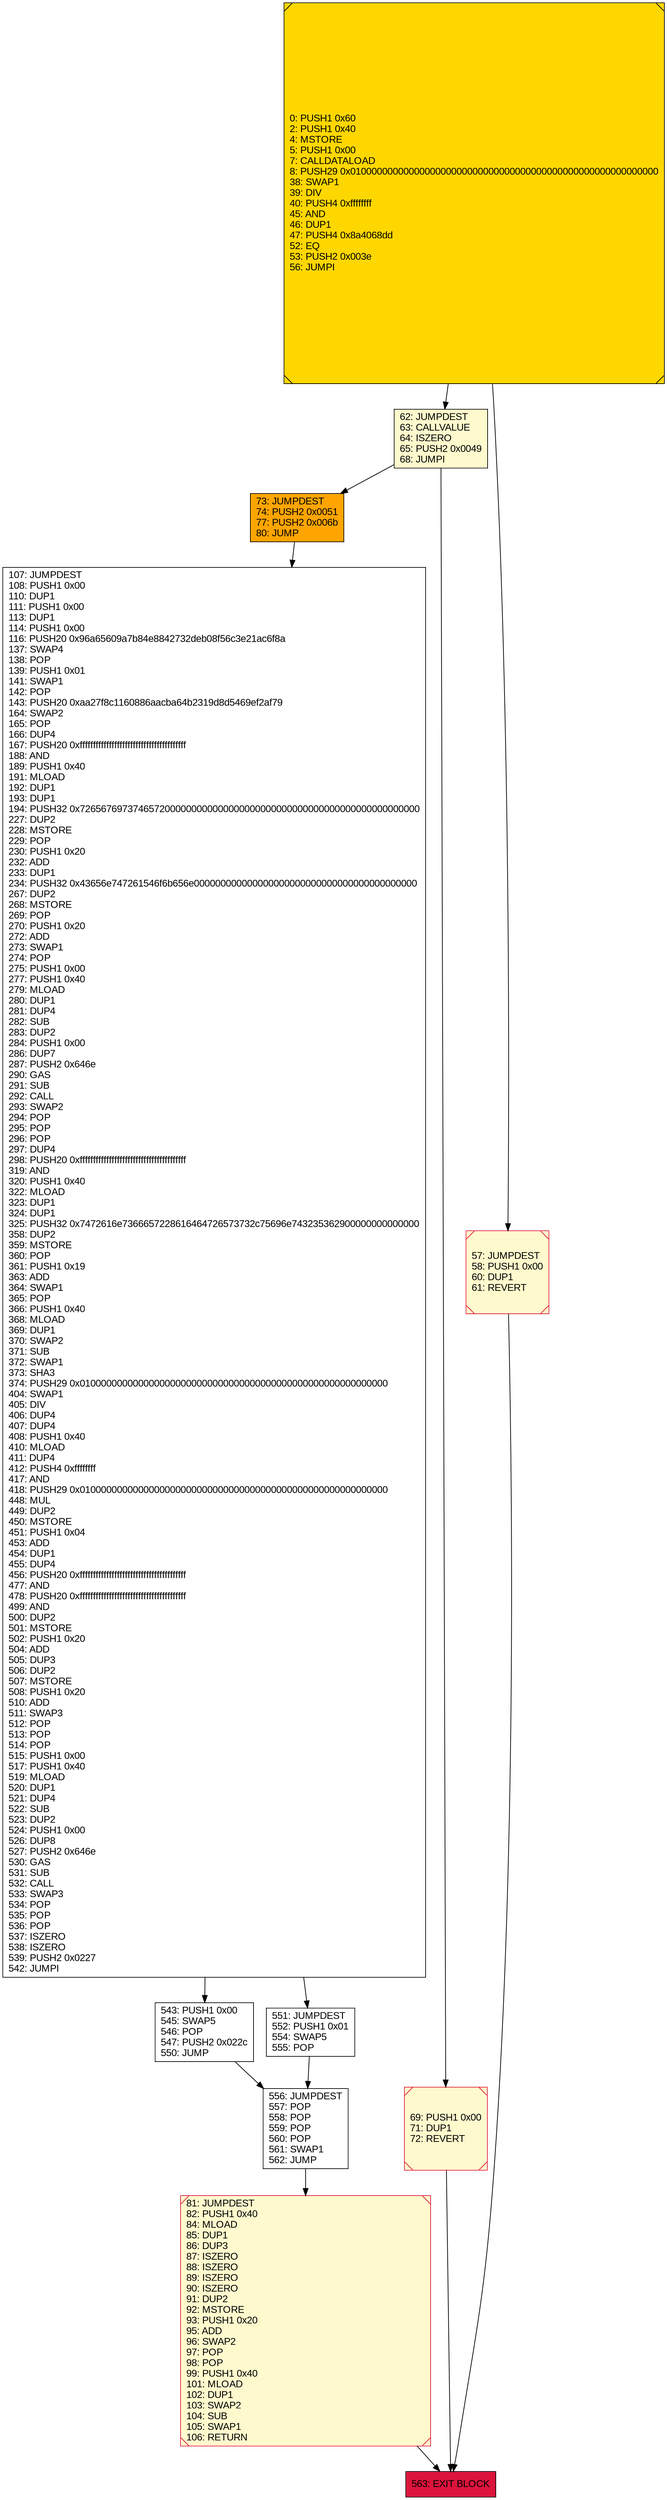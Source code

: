 digraph G {
bgcolor=transparent rankdir=UD;
node [shape=box style=filled color=black fillcolor=white fontname=arial fontcolor=black];
0 [label="0: PUSH1 0x60\l2: PUSH1 0x40\l4: MSTORE\l5: PUSH1 0x00\l7: CALLDATALOAD\l8: PUSH29 0x0100000000000000000000000000000000000000000000000000000000\l38: SWAP1\l39: DIV\l40: PUSH4 0xffffffff\l45: AND\l46: DUP1\l47: PUSH4 0x8a4068dd\l52: EQ\l53: PUSH2 0x003e\l56: JUMPI\l" fillcolor=lemonchiffon shape=Msquare fillcolor=gold ];
62 [label="62: JUMPDEST\l63: CALLVALUE\l64: ISZERO\l65: PUSH2 0x0049\l68: JUMPI\l" fillcolor=lemonchiffon ];
73 [label="73: JUMPDEST\l74: PUSH2 0x0051\l77: PUSH2 0x006b\l80: JUMP\l" fillcolor=orange ];
563 [label="563: EXIT BLOCK\l" fillcolor=crimson ];
556 [label="556: JUMPDEST\l557: POP\l558: POP\l559: POP\l560: POP\l561: SWAP1\l562: JUMP\l" ];
69 [label="69: PUSH1 0x00\l71: DUP1\l72: REVERT\l" fillcolor=lemonchiffon shape=Msquare color=crimson ];
107 [label="107: JUMPDEST\l108: PUSH1 0x00\l110: DUP1\l111: PUSH1 0x00\l113: DUP1\l114: PUSH1 0x00\l116: PUSH20 0x96a65609a7b84e8842732deb08f56c3e21ac6f8a\l137: SWAP4\l138: POP\l139: PUSH1 0x01\l141: SWAP1\l142: POP\l143: PUSH20 0xaa27f8c1160886aacba64b2319d8d5469ef2af79\l164: SWAP2\l165: POP\l166: DUP4\l167: PUSH20 0xffffffffffffffffffffffffffffffffffffffff\l188: AND\l189: PUSH1 0x40\l191: MLOAD\l192: DUP1\l193: DUP1\l194: PUSH32 0x7265676973746572000000000000000000000000000000000000000000000000\l227: DUP2\l228: MSTORE\l229: POP\l230: PUSH1 0x20\l232: ADD\l233: DUP1\l234: PUSH32 0x43656e747261546f6b656e000000000000000000000000000000000000000000\l267: DUP2\l268: MSTORE\l269: POP\l270: PUSH1 0x20\l272: ADD\l273: SWAP1\l274: POP\l275: PUSH1 0x00\l277: PUSH1 0x40\l279: MLOAD\l280: DUP1\l281: DUP4\l282: SUB\l283: DUP2\l284: PUSH1 0x00\l286: DUP7\l287: PUSH2 0x646e\l290: GAS\l291: SUB\l292: CALL\l293: SWAP2\l294: POP\l295: POP\l296: POP\l297: DUP4\l298: PUSH20 0xffffffffffffffffffffffffffffffffffffffff\l319: AND\l320: PUSH1 0x40\l322: MLOAD\l323: DUP1\l324: DUP1\l325: PUSH32 0x7472616e7366657228616464726573732c75696e743235362900000000000000\l358: DUP2\l359: MSTORE\l360: POP\l361: PUSH1 0x19\l363: ADD\l364: SWAP1\l365: POP\l366: PUSH1 0x40\l368: MLOAD\l369: DUP1\l370: SWAP2\l371: SUB\l372: SWAP1\l373: SHA3\l374: PUSH29 0x0100000000000000000000000000000000000000000000000000000000\l404: SWAP1\l405: DIV\l406: DUP4\l407: DUP4\l408: PUSH1 0x40\l410: MLOAD\l411: DUP4\l412: PUSH4 0xffffffff\l417: AND\l418: PUSH29 0x0100000000000000000000000000000000000000000000000000000000\l448: MUL\l449: DUP2\l450: MSTORE\l451: PUSH1 0x04\l453: ADD\l454: DUP1\l455: DUP4\l456: PUSH20 0xffffffffffffffffffffffffffffffffffffffff\l477: AND\l478: PUSH20 0xffffffffffffffffffffffffffffffffffffffff\l499: AND\l500: DUP2\l501: MSTORE\l502: PUSH1 0x20\l504: ADD\l505: DUP3\l506: DUP2\l507: MSTORE\l508: PUSH1 0x20\l510: ADD\l511: SWAP3\l512: POP\l513: POP\l514: POP\l515: PUSH1 0x00\l517: PUSH1 0x40\l519: MLOAD\l520: DUP1\l521: DUP4\l522: SUB\l523: DUP2\l524: PUSH1 0x00\l526: DUP8\l527: PUSH2 0x646e\l530: GAS\l531: SUB\l532: CALL\l533: SWAP3\l534: POP\l535: POP\l536: POP\l537: ISZERO\l538: ISZERO\l539: PUSH2 0x0227\l542: JUMPI\l" ];
57 [label="57: JUMPDEST\l58: PUSH1 0x00\l60: DUP1\l61: REVERT\l" fillcolor=lemonchiffon shape=Msquare color=crimson ];
81 [label="81: JUMPDEST\l82: PUSH1 0x40\l84: MLOAD\l85: DUP1\l86: DUP3\l87: ISZERO\l88: ISZERO\l89: ISZERO\l90: ISZERO\l91: DUP2\l92: MSTORE\l93: PUSH1 0x20\l95: ADD\l96: SWAP2\l97: POP\l98: POP\l99: PUSH1 0x40\l101: MLOAD\l102: DUP1\l103: SWAP2\l104: SUB\l105: SWAP1\l106: RETURN\l" fillcolor=lemonchiffon shape=Msquare color=crimson ];
543 [label="543: PUSH1 0x00\l545: SWAP5\l546: POP\l547: PUSH2 0x022c\l550: JUMP\l" ];
551 [label="551: JUMPDEST\l552: PUSH1 0x01\l554: SWAP5\l555: POP\l" ];
107 -> 551;
543 -> 556;
556 -> 81;
57 -> 563;
62 -> 73;
0 -> 62;
107 -> 543;
62 -> 69;
69 -> 563;
73 -> 107;
0 -> 57;
551 -> 556;
81 -> 563;
}